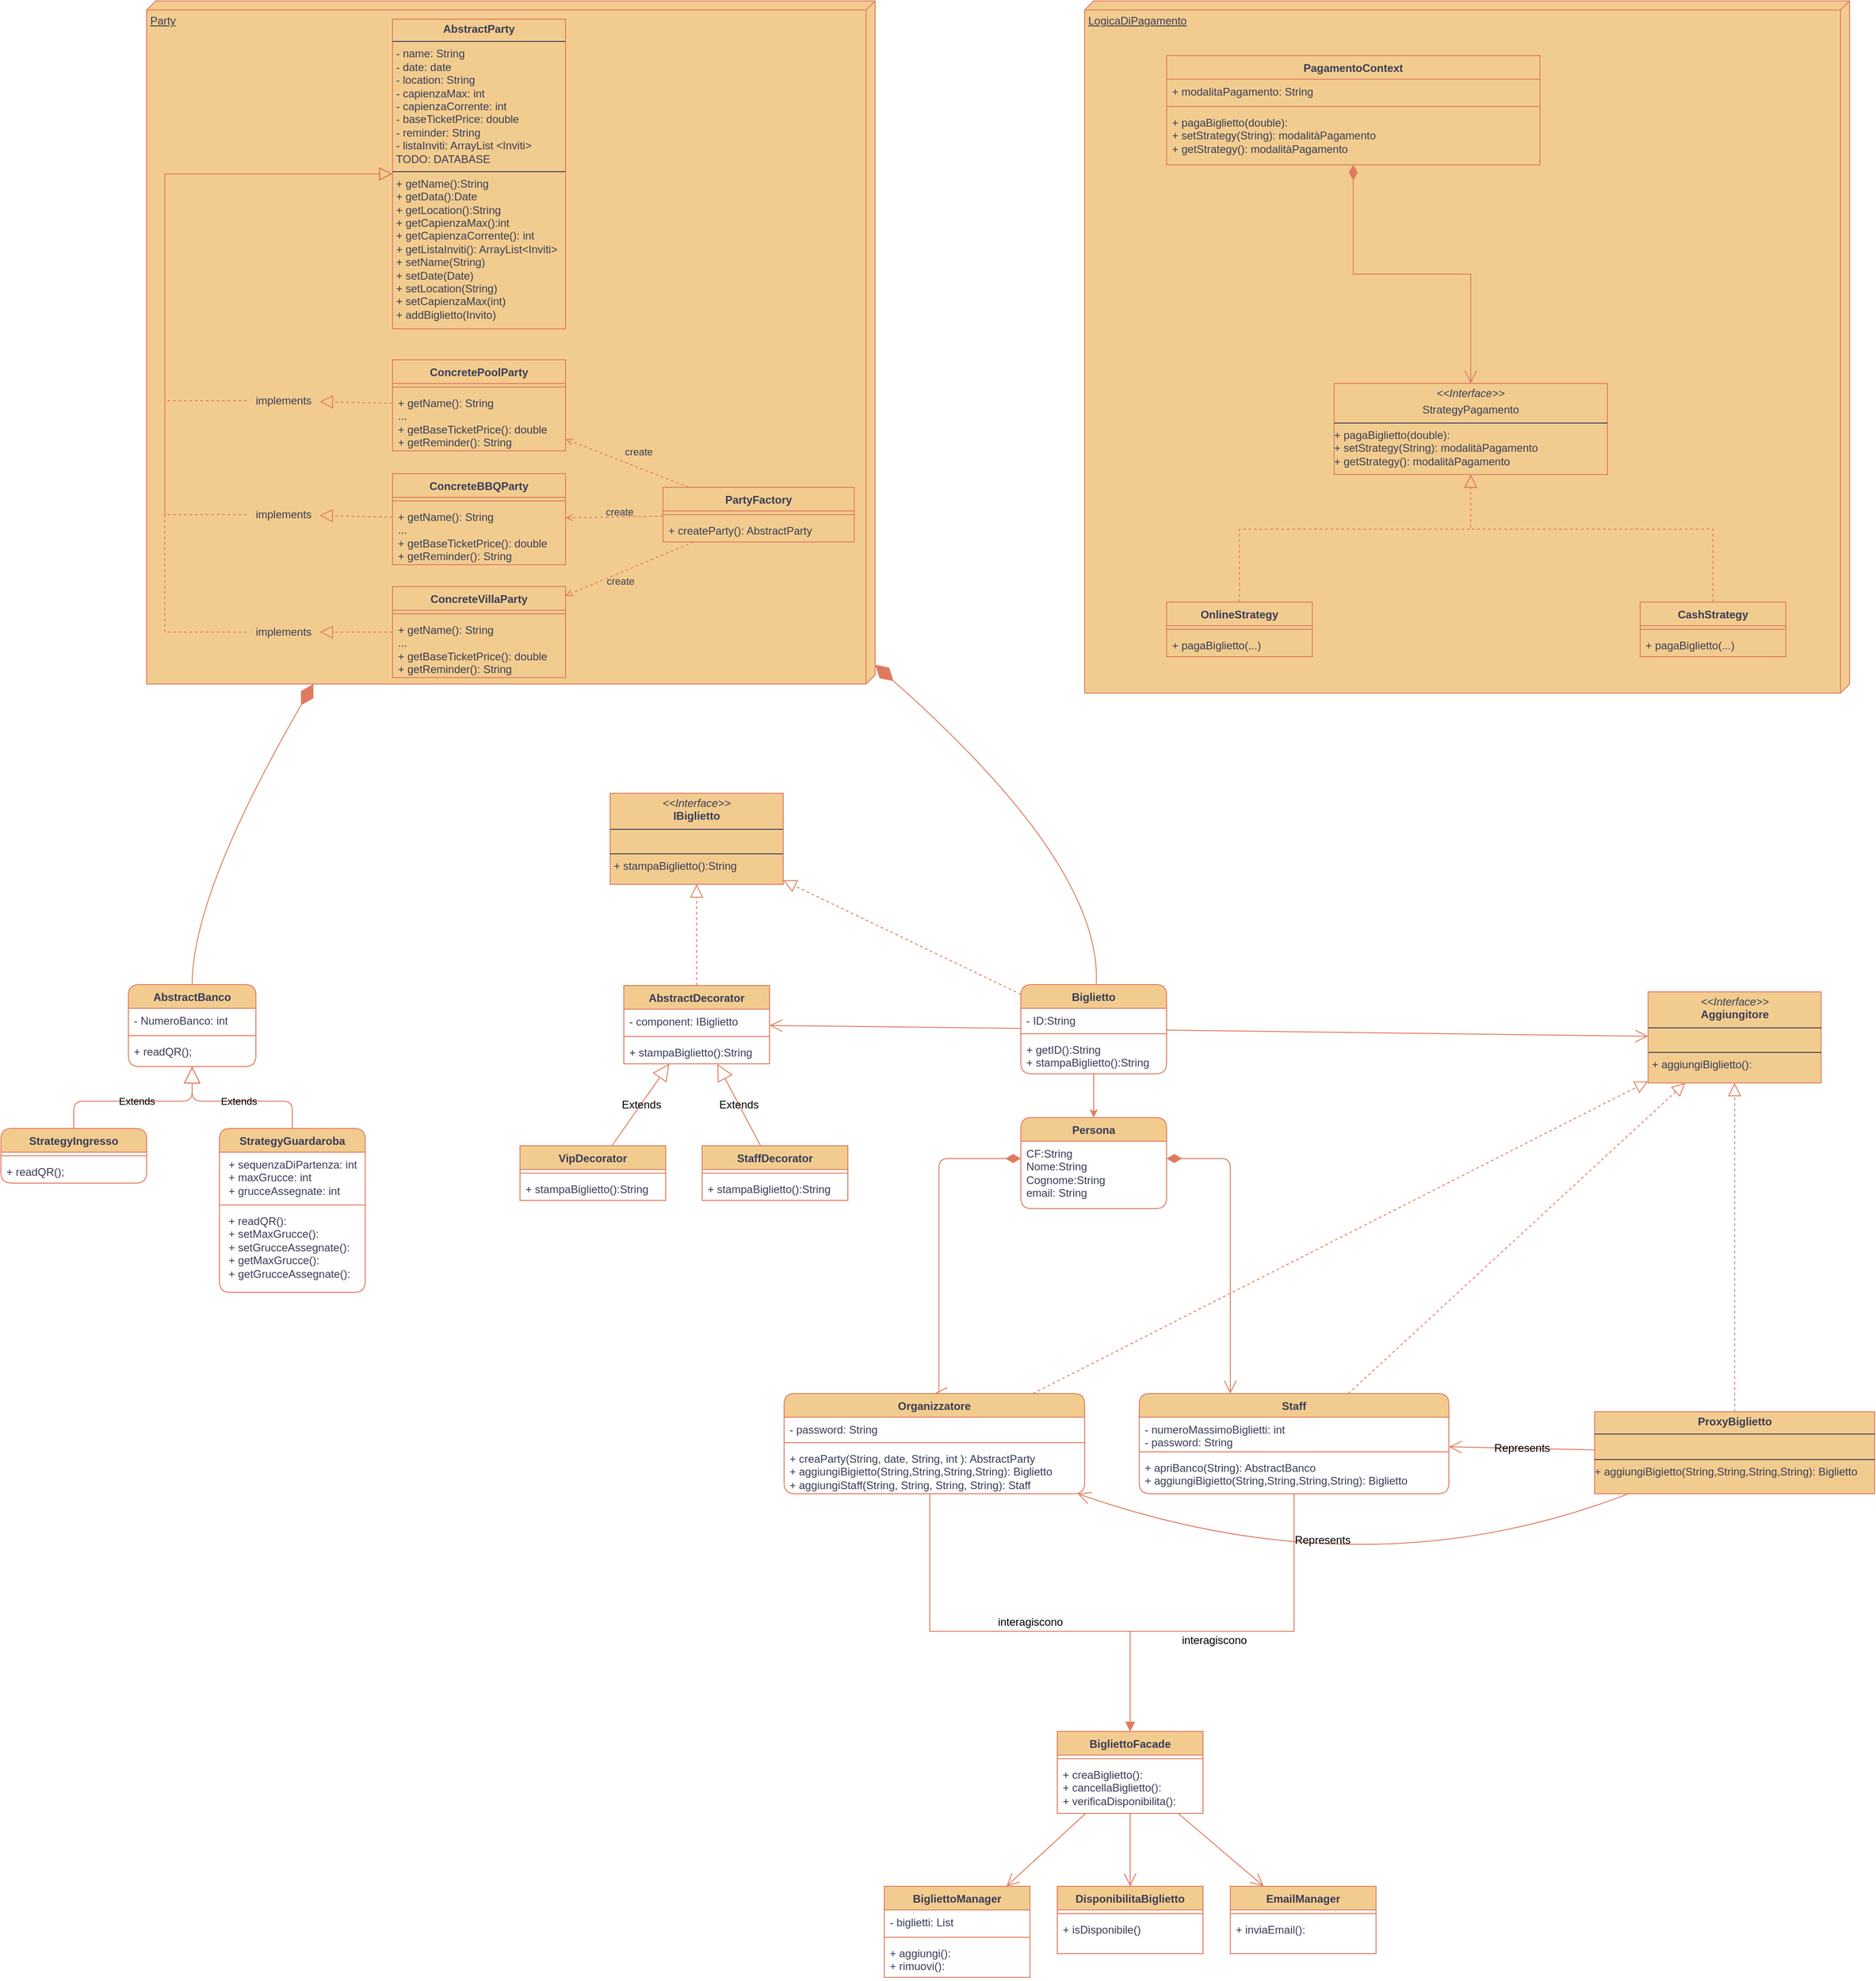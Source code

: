 <mxfile version="25.0.2">
  <diagram id="C5RBs43oDa-KdzZeNtuy" name="Page-1">
    <mxGraphModel dx="3187" dy="3969" grid="1" gridSize="10" guides="1" tooltips="1" connect="1" arrows="1" fold="1" page="0" pageScale="1" pageWidth="1169" pageHeight="827" math="0" shadow="0">
      <root>
        <mxCell id="WIyWlLk6GJQsqaUBKTNV-0" />
        <mxCell id="WIyWlLk6GJQsqaUBKTNV-1" parent="WIyWlLk6GJQsqaUBKTNV-0" />
        <mxCell id="w7lif_VjUlHDIanxDtZe-37" value="Represents" style="endArrow=open;endFill=1;endSize=12;html=1;rounded=0;fontSize=12;curved=1;labelBackgroundColor=none;strokeColor=#E07A5F;fontColor=default;" edge="1" parent="WIyWlLk6GJQsqaUBKTNV-1" source="w7lif_VjUlHDIanxDtZe-33" target="Rmf4fN7mxsdTf48tF9wf-11">
          <mxGeometry width="160" relative="1" as="geometry">
            <mxPoint x="2126" y="-499" as="sourcePoint" />
            <mxPoint x="2306" y="-416.5" as="targetPoint" />
          </mxGeometry>
        </mxCell>
        <mxCell id="w7lif_VjUlHDIanxDtZe-28" value="LogicaDiPagamento" style="verticalAlign=top;align=left;spacingTop=8;spacingLeft=2;spacingRight=12;shape=cube;size=10;direction=south;fontStyle=4;html=1;whiteSpace=wrap;labelBackgroundColor=none;fillColor=#F2CC8F;strokeColor=#E07A5F;fontColor=#393C56;" vertex="1" parent="WIyWlLk6GJQsqaUBKTNV-1">
          <mxGeometry x="1190" y="-1800" width="840" height="760" as="geometry" />
        </mxCell>
        <mxCell id="-VW0jz4r4zPUeP6H0wSs-28" value="Party" style="verticalAlign=top;align=left;spacingTop=8;spacingLeft=2;spacingRight=12;shape=cube;size=10;direction=south;fontStyle=4;html=1;whiteSpace=wrap;labelBackgroundColor=none;fillColor=#F2CC8F;strokeColor=#E07A5F;fontColor=#393C56;" parent="WIyWlLk6GJQsqaUBKTNV-1" vertex="1">
          <mxGeometry x="160" y="-1800" width="800" height="750" as="geometry" />
        </mxCell>
        <mxCell id="r1slfkMwYTtcWdOaAPJ--2" value="Persona" style="swimlane;fontStyle=1;align=center;verticalAlign=top;childLayout=stackLayout;horizontal=1;startSize=26;horizontalStack=0;resizeParent=1;resizeParentMax=0;resizeLast=0;collapsible=1;marginBottom=0;whiteSpace=wrap;html=1;rounded=1;labelBackgroundColor=none;fillColor=#F2CC8F;strokeColor=#E07A5F;fontColor=#393C56;" parent="WIyWlLk6GJQsqaUBKTNV-1" vertex="1">
          <mxGeometry x="1120" y="-574" width="160" height="100" as="geometry" />
        </mxCell>
        <mxCell id="r1slfkMwYTtcWdOaAPJ--3" value="&lt;div&gt;CF:String&lt;/div&gt;&lt;div&gt;Nome:String&lt;/div&gt;&lt;div&gt;Cognome:String&lt;br&gt;&lt;/div&gt;&lt;div&gt;email: String&lt;/div&gt;" style="text;strokeColor=none;fillColor=none;align=left;verticalAlign=top;spacingLeft=4;spacingRight=4;overflow=hidden;rotatable=0;points=[[0,0.5],[1,0.5]];portConstraint=eastwest;whiteSpace=wrap;html=1;labelBackgroundColor=none;fontColor=#393C56;" parent="r1slfkMwYTtcWdOaAPJ--2" vertex="1">
          <mxGeometry y="26" width="160" height="74" as="geometry" />
        </mxCell>
        <mxCell id="r1slfkMwYTtcWdOaAPJ--26" value="Biglietto" style="swimlane;fontStyle=1;align=center;verticalAlign=top;childLayout=stackLayout;horizontal=1;startSize=26;horizontalStack=0;resizeParent=1;resizeParentMax=0;resizeLast=0;collapsible=1;marginBottom=0;whiteSpace=wrap;html=1;rounded=1;labelBackgroundColor=none;fillColor=#F2CC8F;strokeColor=#E07A5F;fontColor=#393C56;" parent="WIyWlLk6GJQsqaUBKTNV-1" vertex="1">
          <mxGeometry x="1120" y="-720" width="160" height="98" as="geometry" />
        </mxCell>
        <mxCell id="r1slfkMwYTtcWdOaAPJ--27" value="&lt;div&gt;- ID:String&lt;/div&gt;&lt;div&gt;&lt;br&gt;&lt;/div&gt;" style="text;strokeColor=none;fillColor=none;align=left;verticalAlign=top;spacingLeft=4;spacingRight=4;overflow=hidden;rotatable=0;points=[[0,0.5],[1,0.5]];portConstraint=eastwest;whiteSpace=wrap;html=1;labelBackgroundColor=none;fontColor=#393C56;" parent="r1slfkMwYTtcWdOaAPJ--26" vertex="1">
          <mxGeometry y="26" width="160" height="24" as="geometry" />
        </mxCell>
        <mxCell id="r1slfkMwYTtcWdOaAPJ--28" value="" style="line;strokeWidth=1;fillColor=none;align=left;verticalAlign=middle;spacingTop=-1;spacingLeft=3;spacingRight=3;rotatable=0;labelPosition=right;points=[];portConstraint=eastwest;strokeColor=#E07A5F;rounded=1;labelBackgroundColor=none;fontColor=#393C56;" parent="r1slfkMwYTtcWdOaAPJ--26" vertex="1">
          <mxGeometry y="50" width="160" height="8" as="geometry" />
        </mxCell>
        <mxCell id="r1slfkMwYTtcWdOaAPJ--29" value="&lt;div&gt;+ getID():String&lt;/div&gt;&lt;div&gt;+ stampaBiglietto():String&lt;br&gt;&lt;/div&gt;" style="text;strokeColor=none;fillColor=none;align=left;verticalAlign=top;spacingLeft=4;spacingRight=4;overflow=hidden;rotatable=0;points=[[0,0.5],[1,0.5]];portConstraint=eastwest;whiteSpace=wrap;html=1;labelBackgroundColor=none;fontColor=#393C56;" parent="r1slfkMwYTtcWdOaAPJ--26" vertex="1">
          <mxGeometry y="58" width="160" height="40" as="geometry" />
        </mxCell>
        <mxCell id="r1slfkMwYTtcWdOaAPJ--52" style="edgeStyle=orthogonalEdgeStyle;rounded=1;orthogonalLoop=1;jettySize=auto;html=1;labelBackgroundColor=none;strokeColor=#E07A5F;fontColor=default;" parent="WIyWlLk6GJQsqaUBKTNV-1" source="r1slfkMwYTtcWdOaAPJ--26" target="r1slfkMwYTtcWdOaAPJ--2" edge="1">
          <mxGeometry relative="1" as="geometry" />
        </mxCell>
        <mxCell id="r1slfkMwYTtcWdOaAPJ--53" value="" style="endArrow=open;html=1;endSize=12;startArrow=diamondThin;startSize=14;startFill=1;edgeStyle=orthogonalEdgeStyle;align=left;verticalAlign=bottom;rounded=1;labelBackgroundColor=none;strokeColor=#E07A5F;fontColor=default;" parent="WIyWlLk6GJQsqaUBKTNV-1" source="r1slfkMwYTtcWdOaAPJ--2" target="Rmf4fN7mxsdTf48tF9wf-11" edge="1">
          <mxGeometry x="-1" y="3" relative="1" as="geometry">
            <mxPoint x="1059.83" y="-882.784" as="sourcePoint" />
            <mxPoint x="1180" y="-591" as="targetPoint" />
            <Array as="points">
              <mxPoint x="1350" y="-529" />
            </Array>
            <mxPoint as="offset" />
          </mxGeometry>
        </mxCell>
        <mxCell id="r1slfkMwYTtcWdOaAPJ--81" value="" style="endArrow=open;html=1;endSize=12;startArrow=diamondThin;startSize=14;startFill=1;edgeStyle=orthogonalEdgeStyle;align=left;verticalAlign=bottom;rounded=1;entryX=0.5;entryY=0;entryDx=0;entryDy=0;labelBackgroundColor=none;strokeColor=#E07A5F;fontColor=default;" parent="WIyWlLk6GJQsqaUBKTNV-1" source="r1slfkMwYTtcWdOaAPJ--2" target="Rmf4fN7mxsdTf48tF9wf-15" edge="1">
          <mxGeometry x="-1" y="3" relative="1" as="geometry">
            <mxPoint x="1480" y="-754" as="sourcePoint" />
            <mxPoint x="940" y="-591" as="targetPoint" />
            <Array as="points">
              <mxPoint x="1030" y="-529" />
            </Array>
          </mxGeometry>
        </mxCell>
        <mxCell id="Rmf4fN7mxsdTf48tF9wf-11" value="Staff" style="swimlane;fontStyle=1;align=center;verticalAlign=top;childLayout=stackLayout;horizontal=1;startSize=26;horizontalStack=0;resizeParent=1;resizeParentMax=0;resizeLast=0;collapsible=1;marginBottom=0;whiteSpace=wrap;html=1;rounded=1;labelBackgroundColor=none;fillColor=#F2CC8F;strokeColor=#E07A5F;fontColor=#393C56;" parent="WIyWlLk6GJQsqaUBKTNV-1" vertex="1">
          <mxGeometry x="1250" y="-271" width="340" height="110" as="geometry" />
        </mxCell>
        <mxCell id="Rmf4fN7mxsdTf48tF9wf-12" value="&lt;div&gt;- numeroMassimoBiglietti: int&lt;/div&gt;&lt;div&gt;- password: String&lt;/div&gt;" style="text;strokeColor=none;fillColor=none;align=left;verticalAlign=top;spacingLeft=4;spacingRight=4;overflow=hidden;rotatable=0;points=[[0,0.5],[1,0.5]];portConstraint=eastwest;whiteSpace=wrap;html=1;labelBackgroundColor=none;fontColor=#393C56;" parent="Rmf4fN7mxsdTf48tF9wf-11" vertex="1">
          <mxGeometry y="26" width="340" height="34" as="geometry" />
        </mxCell>
        <mxCell id="Rmf4fN7mxsdTf48tF9wf-13" value="" style="line;strokeWidth=1;fillColor=none;align=left;verticalAlign=middle;spacingTop=-1;spacingLeft=3;spacingRight=3;rotatable=0;labelPosition=right;points=[];portConstraint=eastwest;strokeColor=#E07A5F;rounded=1;labelBackgroundColor=none;fontColor=#393C56;" parent="Rmf4fN7mxsdTf48tF9wf-11" vertex="1">
          <mxGeometry y="60" width="340" height="8" as="geometry" />
        </mxCell>
        <mxCell id="Rmf4fN7mxsdTf48tF9wf-14" value="+ apriBanco(String): AbstractBanco&lt;div&gt;&lt;div&gt;+ aggiungiBigietto(String,String,String,String): Biglietto&lt;/div&gt;&lt;/div&gt;&lt;div&gt;&lt;br&gt;&lt;/div&gt;" style="text;strokeColor=none;fillColor=none;align=left;verticalAlign=top;spacingLeft=4;spacingRight=4;overflow=hidden;rotatable=0;points=[[0,0.5],[1,0.5]];portConstraint=eastwest;whiteSpace=wrap;html=1;labelBackgroundColor=none;fontColor=#393C56;" parent="Rmf4fN7mxsdTf48tF9wf-11" vertex="1">
          <mxGeometry y="68" width="340" height="42" as="geometry" />
        </mxCell>
        <mxCell id="Rmf4fN7mxsdTf48tF9wf-15" value="Organizzatore" style="swimlane;fontStyle=1;align=center;verticalAlign=top;childLayout=stackLayout;horizontal=1;startSize=26;horizontalStack=0;resizeParent=1;resizeParentMax=0;resizeLast=0;collapsible=1;marginBottom=0;whiteSpace=wrap;html=1;rounded=1;labelBackgroundColor=none;fillColor=#F2CC8F;strokeColor=#E07A5F;fontColor=#393C56;" parent="WIyWlLk6GJQsqaUBKTNV-1" vertex="1">
          <mxGeometry x="860" y="-271" width="330" height="110" as="geometry" />
        </mxCell>
        <mxCell id="Rmf4fN7mxsdTf48tF9wf-16" value="&lt;div&gt;&lt;span style=&quot;background-color: initial;&quot;&gt;- password: String&lt;/span&gt;&lt;/div&gt;&lt;div&gt;&lt;span style=&quot;background-color: initial;&quot;&gt;&lt;br&gt;&lt;/span&gt;&lt;/div&gt;" style="text;strokeColor=none;fillColor=none;align=left;verticalAlign=top;spacingLeft=4;spacingRight=4;overflow=hidden;rotatable=0;points=[[0,0.5],[1,0.5]];portConstraint=eastwest;whiteSpace=wrap;html=1;labelBackgroundColor=none;fontColor=#393C56;" parent="Rmf4fN7mxsdTf48tF9wf-15" vertex="1">
          <mxGeometry y="26" width="330" height="24" as="geometry" />
        </mxCell>
        <mxCell id="Rmf4fN7mxsdTf48tF9wf-17" value="" style="line;strokeWidth=1;fillColor=none;align=left;verticalAlign=middle;spacingTop=-1;spacingLeft=3;spacingRight=3;rotatable=0;labelPosition=right;points=[];portConstraint=eastwest;strokeColor=#E07A5F;rounded=1;labelBackgroundColor=none;fontColor=#393C56;" parent="Rmf4fN7mxsdTf48tF9wf-15" vertex="1">
          <mxGeometry y="50" width="330" height="8" as="geometry" />
        </mxCell>
        <mxCell id="Rmf4fN7mxsdTf48tF9wf-18" value="+ creaParty(String, date, String, int ): AbstractParty&lt;div&gt;+ aggiungiBigietto(String,String,String,String): Biglietto&lt;/div&gt;&lt;div&gt;+ aggiungiStaff(String, String, String, String): Staff&lt;/div&gt;&lt;div&gt;&lt;br&gt;&lt;/div&gt;" style="text;strokeColor=none;fillColor=none;align=left;verticalAlign=top;spacingLeft=4;spacingRight=4;overflow=hidden;rotatable=0;points=[[0,0.5],[1,0.5]];portConstraint=eastwest;whiteSpace=wrap;html=1;labelBackgroundColor=none;fontColor=#393C56;" parent="Rmf4fN7mxsdTf48tF9wf-15" vertex="1">
          <mxGeometry y="58" width="330" height="52" as="geometry" />
        </mxCell>
        <mxCell id="Rmf4fN7mxsdTf48tF9wf-19" value="" style="endArrow=diamondThin;endFill=1;endSize=24;html=1;rounded=0;curved=1;labelBackgroundColor=none;strokeColor=#E07A5F;fontColor=default;" parent="WIyWlLk6GJQsqaUBKTNV-1" source="w7lif_VjUlHDIanxDtZe-9" target="-VW0jz4r4zPUeP6H0wSs-28" edge="1">
          <mxGeometry width="160" relative="1" as="geometry">
            <mxPoint x="250" y="-413" as="sourcePoint" />
            <mxPoint x="483.962" y="-1050" as="targetPoint" />
            <Array as="points">
              <mxPoint x="210" y="-820" />
            </Array>
          </mxGeometry>
        </mxCell>
        <mxCell id="Rmf4fN7mxsdTf48tF9wf-20" value="" style="endArrow=diamondThin;endFill=1;endSize=24;html=1;rounded=0;curved=1;labelBackgroundColor=none;strokeColor=#E07A5F;fontColor=default;" parent="WIyWlLk6GJQsqaUBKTNV-1" source="r1slfkMwYTtcWdOaAPJ--26" target="-VW0jz4r4zPUeP6H0wSs-28" edge="1">
          <mxGeometry width="160" relative="1" as="geometry">
            <mxPoint x="225" y="-370" as="sourcePoint" />
            <mxPoint x="636.038" y="-1050" as="targetPoint" />
            <Array as="points">
              <mxPoint x="1210" y="-850" />
            </Array>
          </mxGeometry>
        </mxCell>
        <mxCell id="-VW0jz4r4zPUeP6H0wSs-0" value="ConcretePoolParty" style="swimlane;fontStyle=1;align=center;verticalAlign=top;childLayout=stackLayout;horizontal=1;startSize=26;horizontalStack=0;resizeParent=1;resizeParentMax=0;resizeLast=0;collapsible=1;marginBottom=0;whiteSpace=wrap;html=1;labelBackgroundColor=none;fillColor=#F2CC8F;strokeColor=#E07A5F;fontColor=#393C56;" parent="WIyWlLk6GJQsqaUBKTNV-1" vertex="1">
          <mxGeometry x="430" y="-1406" width="190" height="100" as="geometry" />
        </mxCell>
        <mxCell id="-VW0jz4r4zPUeP6H0wSs-1" value="" style="line;strokeWidth=1;fillColor=none;align=left;verticalAlign=middle;spacingTop=-1;spacingLeft=3;spacingRight=3;rotatable=0;labelPosition=right;points=[];portConstraint=eastwest;strokeColor=#E07A5F;labelBackgroundColor=none;fontColor=#393C56;" parent="-VW0jz4r4zPUeP6H0wSs-0" vertex="1">
          <mxGeometry y="26" width="190" height="8" as="geometry" />
        </mxCell>
        <mxCell id="-VW0jz4r4zPUeP6H0wSs-2" value="+ getName(): String&lt;div&gt;...&lt;br&gt;&lt;div&gt;+ getBaseTicketPrice(): double&lt;/div&gt;&lt;div&gt;+ getReminder(): String&lt;/div&gt;&lt;/div&gt;" style="text;strokeColor=none;fillColor=none;align=left;verticalAlign=top;spacingLeft=4;spacingRight=4;overflow=hidden;rotatable=0;points=[[0,0.5],[1,0.5]];portConstraint=eastwest;whiteSpace=wrap;html=1;labelBackgroundColor=none;fontColor=#393C56;" parent="-VW0jz4r4zPUeP6H0wSs-0" vertex="1">
          <mxGeometry y="34" width="190" height="66" as="geometry" />
        </mxCell>
        <mxCell id="-VW0jz4r4zPUeP6H0wSs-3" value="ConcreteVillaParty" style="swimlane;fontStyle=1;align=center;verticalAlign=top;childLayout=stackLayout;horizontal=1;startSize=26;horizontalStack=0;resizeParent=1;resizeParentMax=0;resizeLast=0;collapsible=1;marginBottom=0;whiteSpace=wrap;html=1;labelBackgroundColor=none;fillColor=#F2CC8F;strokeColor=#E07A5F;fontColor=#393C56;" parent="WIyWlLk6GJQsqaUBKTNV-1" vertex="1">
          <mxGeometry x="430" y="-1157" width="190" height="100" as="geometry" />
        </mxCell>
        <mxCell id="-VW0jz4r4zPUeP6H0wSs-4" value="" style="line;strokeWidth=1;fillColor=none;align=left;verticalAlign=middle;spacingTop=-1;spacingLeft=3;spacingRight=3;rotatable=0;labelPosition=right;points=[];portConstraint=eastwest;strokeColor=#E07A5F;labelBackgroundColor=none;fontColor=#393C56;" parent="-VW0jz4r4zPUeP6H0wSs-3" vertex="1">
          <mxGeometry y="26" width="190" height="8" as="geometry" />
        </mxCell>
        <mxCell id="-VW0jz4r4zPUeP6H0wSs-5" value="+ getName(): String&lt;div&gt;...&lt;br&gt;&lt;div&gt;+ getBaseTicketPrice(): double&lt;/div&gt;&lt;div&gt;+ getReminder(): String&lt;/div&gt;&lt;/div&gt;" style="text;strokeColor=none;fillColor=none;align=left;verticalAlign=top;spacingLeft=4;spacingRight=4;overflow=hidden;rotatable=0;points=[[0,0.5],[1,0.5]];portConstraint=eastwest;whiteSpace=wrap;html=1;labelBackgroundColor=none;fontColor=#393C56;" parent="-VW0jz4r4zPUeP6H0wSs-3" vertex="1">
          <mxGeometry y="34" width="190" height="66" as="geometry" />
        </mxCell>
        <mxCell id="-VW0jz4r4zPUeP6H0wSs-6" value="ConcreteBBQParty" style="swimlane;fontStyle=1;align=center;verticalAlign=top;childLayout=stackLayout;horizontal=1;startSize=26;horizontalStack=0;resizeParent=1;resizeParentMax=0;resizeLast=0;collapsible=1;marginBottom=0;whiteSpace=wrap;html=1;labelBackgroundColor=none;fillColor=#F2CC8F;strokeColor=#E07A5F;fontColor=#393C56;" parent="WIyWlLk6GJQsqaUBKTNV-1" vertex="1">
          <mxGeometry x="430" y="-1281" width="190" height="100" as="geometry" />
        </mxCell>
        <mxCell id="-VW0jz4r4zPUeP6H0wSs-7" value="" style="line;strokeWidth=1;fillColor=none;align=left;verticalAlign=middle;spacingTop=-1;spacingLeft=3;spacingRight=3;rotatable=0;labelPosition=right;points=[];portConstraint=eastwest;strokeColor=#E07A5F;labelBackgroundColor=none;fontColor=#393C56;" parent="-VW0jz4r4zPUeP6H0wSs-6" vertex="1">
          <mxGeometry y="26" width="190" height="8" as="geometry" />
        </mxCell>
        <mxCell id="-VW0jz4r4zPUeP6H0wSs-8" value="+ getName(): String&lt;div&gt;...&lt;br&gt;&lt;div&gt;+ getBaseTicketPrice(): double&lt;/div&gt;&lt;div&gt;+ getReminder(): String&lt;/div&gt;&lt;/div&gt;" style="text;strokeColor=none;fillColor=none;align=left;verticalAlign=top;spacingLeft=4;spacingRight=4;overflow=hidden;rotatable=0;points=[[0,0.5],[1,0.5]];portConstraint=eastwest;whiteSpace=wrap;html=1;labelBackgroundColor=none;fontColor=#393C56;" parent="-VW0jz4r4zPUeP6H0wSs-6" vertex="1">
          <mxGeometry y="34" width="190" height="66" as="geometry" />
        </mxCell>
        <mxCell id="-VW0jz4r4zPUeP6H0wSs-9" value="&lt;p style=&quot;margin:0px;margin-top:4px;text-align:center;&quot;&gt;&lt;b&gt;AbstractParty&lt;/b&gt;&lt;/p&gt;&lt;hr size=&quot;1&quot; style=&quot;border-style:solid;&quot;&gt;&lt;p style=&quot;margin:0px;margin-left:4px;&quot;&gt;- name: String&lt;/p&gt;&lt;p style=&quot;margin:0px;margin-left:4px;&quot;&gt;- date: date&lt;br&gt;- location: String&lt;/p&gt;&lt;p style=&quot;margin:0px;margin-left:4px;&quot;&gt;- capienzaMax: int&lt;/p&gt;&lt;p style=&quot;margin:0px;margin-left:4px;&quot;&gt;- capienzaCorrente: int&lt;/p&gt;&lt;p style=&quot;margin:0px;margin-left:4px;&quot;&gt;- baseTicketPrice: double&lt;/p&gt;&lt;p style=&quot;margin:0px;margin-left:4px;&quot;&gt;- reminder: String&lt;/p&gt;&lt;p style=&quot;margin:0px;margin-left:4px;&quot;&gt;- listaInviti: ArrayList &amp;lt;Inviti&amp;gt;&lt;/p&gt;&lt;p style=&quot;margin:0px;margin-left:4px;&quot;&gt;TODO: DATABASE&lt;/p&gt;&lt;hr size=&quot;1&quot; style=&quot;border-style:solid;&quot;&gt;&lt;p style=&quot;margin:0px;margin-left:4px;&quot;&gt;+ getName():String&lt;br style=&quot;padding: 0px; margin: 0px;&quot;&gt;+ getData():Date&lt;br style=&quot;padding: 0px; margin: 0px;&quot;&gt;+ getLocation():String&lt;br style=&quot;padding: 0px; margin: 0px;&quot;&gt;+ getCapienzaMax():int&lt;/p&gt;&lt;p style=&quot;margin:0px;margin-left:4px;&quot;&gt;+ getCapienzaCorrente(): int&lt;/p&gt;&lt;p style=&quot;margin:0px;margin-left:4px;&quot;&gt;+ getListaInviti(): ArrayList&amp;lt;Inviti&amp;gt;&lt;br style=&quot;padding: 0px; margin: 0px;&quot;&gt;+ setName(String)&lt;br style=&quot;padding: 0px; margin: 0px;&quot;&gt;+ setDate(Date)&lt;br style=&quot;padding: 0px; margin: 0px;&quot;&gt;+ setLocation(String)&lt;br style=&quot;padding: 0px; margin: 0px;&quot;&gt;+ setCapienzaMax(int)&lt;/p&gt;&lt;p style=&quot;margin:0px;margin-left:4px;&quot;&gt;+ addBiglietto(Invito)&lt;/p&gt;&lt;div style=&quot;padding: 0px; margin: 0px;&quot;&gt;&lt;br style=&quot;padding: 0px; margin: 0px;&quot;&gt;&lt;/div&gt;&lt;div style=&quot;padding: 0px; margin: 0px;&quot;&gt;&lt;br style=&quot;padding: 0px; margin: 0px; text-wrap-mode: nowrap;&quot;&gt;&lt;/div&gt;&lt;div style=&quot;padding: 0px; margin: 0px;&quot;&gt;&lt;br&gt;&lt;/div&gt;" style="verticalAlign=top;align=left;overflow=fill;html=1;whiteSpace=wrap;labelBackgroundColor=none;fillColor=#F2CC8F;strokeColor=#E07A5F;fontColor=#393C56;" parent="WIyWlLk6GJQsqaUBKTNV-1" vertex="1">
          <mxGeometry x="430" y="-1780" width="190" height="340" as="geometry" />
        </mxCell>
        <mxCell id="-VW0jz4r4zPUeP6H0wSs-10" value="" style="endArrow=block;dashed=1;endFill=0;endSize=12;html=1;rounded=0;labelBackgroundColor=none;strokeColor=#E07A5F;fontColor=default;" parent="WIyWlLk6GJQsqaUBKTNV-1" source="-VW0jz4r4zPUeP6H0wSs-23" target="-VW0jz4r4zPUeP6H0wSs-9" edge="1">
          <mxGeometry width="160" relative="1" as="geometry">
            <mxPoint x="330" y="-1736" as="sourcePoint" />
            <mxPoint x="490" y="-1736" as="targetPoint" />
            <Array as="points">
              <mxPoint x="180" y="-1361" />
              <mxPoint x="180" y="-1610" />
            </Array>
          </mxGeometry>
        </mxCell>
        <mxCell id="-VW0jz4r4zPUeP6H0wSs-11" value="" style="endArrow=block;dashed=1;endFill=0;endSize=12;html=1;rounded=0;labelBackgroundColor=none;strokeColor=#E07A5F;fontColor=default;" parent="WIyWlLk6GJQsqaUBKTNV-1" source="-VW0jz4r4zPUeP6H0wSs-25" target="-VW0jz4r4zPUeP6H0wSs-9" edge="1">
          <mxGeometry width="160" relative="1" as="geometry">
            <mxPoint x="284" y="-1890" as="sourcePoint" />
            <mxPoint x="480" y="-2116" as="targetPoint" />
            <Array as="points">
              <mxPoint x="180" y="-1236" />
              <mxPoint x="180" y="-1610" />
            </Array>
          </mxGeometry>
        </mxCell>
        <mxCell id="-VW0jz4r4zPUeP6H0wSs-12" value="" style="endArrow=block;dashed=1;endFill=0;endSize=12;html=1;rounded=0;labelBackgroundColor=none;strokeColor=#E07A5F;fontColor=default;" parent="WIyWlLk6GJQsqaUBKTNV-1" source="-VW0jz4r4zPUeP6H0wSs-27" target="-VW0jz4r4zPUeP6H0wSs-9" edge="1">
          <mxGeometry width="160" relative="1" as="geometry">
            <mxPoint x="294" y="-1880" as="sourcePoint" />
            <mxPoint x="490" y="-2106" as="targetPoint" />
            <Array as="points">
              <mxPoint x="180" y="-1107" />
              <mxPoint x="180" y="-1610" />
            </Array>
          </mxGeometry>
        </mxCell>
        <mxCell id="-VW0jz4r4zPUeP6H0wSs-13" value="" style="html=1;verticalAlign=bottom;labelBackgroundColor=none;endArrow=open;endFill=0;dashed=1;rounded=0;strokeColor=#E07A5F;fontColor=default;" parent="WIyWlLk6GJQsqaUBKTNV-1" source="-VW0jz4r4zPUeP6H0wSs-14" target="-VW0jz4r4zPUeP6H0wSs-0" edge="1">
          <mxGeometry width="160" relative="1" as="geometry">
            <mxPoint x="297" y="-1477" as="sourcePoint" />
            <mxPoint x="457" y="-1477" as="targetPoint" />
          </mxGeometry>
        </mxCell>
        <mxCell id="-VW0jz4r4zPUeP6H0wSs-14" value="PartyFactory" style="swimlane;fontStyle=1;align=center;verticalAlign=top;childLayout=stackLayout;horizontal=1;startSize=26;horizontalStack=0;resizeParent=1;resizeParentMax=0;resizeLast=0;collapsible=1;marginBottom=0;whiteSpace=wrap;html=1;labelBackgroundColor=none;fillColor=#F2CC8F;strokeColor=#E07A5F;fontColor=#393C56;" parent="WIyWlLk6GJQsqaUBKTNV-1" vertex="1">
          <mxGeometry x="727" y="-1266" width="210" height="60" as="geometry" />
        </mxCell>
        <mxCell id="-VW0jz4r4zPUeP6H0wSs-15" value="" style="line;strokeWidth=1;fillColor=none;align=left;verticalAlign=middle;spacingTop=-1;spacingLeft=3;spacingRight=3;rotatable=0;labelPosition=right;points=[];portConstraint=eastwest;strokeColor=#E07A5F;labelBackgroundColor=none;fontColor=#393C56;" parent="-VW0jz4r4zPUeP6H0wSs-14" vertex="1">
          <mxGeometry y="26" width="210" height="8" as="geometry" />
        </mxCell>
        <mxCell id="-VW0jz4r4zPUeP6H0wSs-16" value="+ createParty(): AbstractParty" style="text;strokeColor=none;fillColor=none;align=left;verticalAlign=top;spacingLeft=4;spacingRight=4;overflow=hidden;rotatable=0;points=[[0,0.5],[1,0.5]];portConstraint=eastwest;whiteSpace=wrap;html=1;labelBackgroundColor=none;fontColor=#393C56;" parent="-VW0jz4r4zPUeP6H0wSs-14" vertex="1">
          <mxGeometry y="34" width="210" height="26" as="geometry" />
        </mxCell>
        <mxCell id="-VW0jz4r4zPUeP6H0wSs-17" value="" style="html=1;verticalAlign=bottom;labelBackgroundColor=none;endArrow=open;endFill=0;dashed=1;rounded=0;strokeColor=#E07A5F;fontColor=default;" parent="WIyWlLk6GJQsqaUBKTNV-1" source="-VW0jz4r4zPUeP6H0wSs-14" target="-VW0jz4r4zPUeP6H0wSs-6" edge="1">
          <mxGeometry width="160" relative="1" as="geometry">
            <mxPoint x="317" y="-1306" as="sourcePoint" />
            <mxPoint x="467" y="-1258" as="targetPoint" />
          </mxGeometry>
        </mxCell>
        <mxCell id="-VW0jz4r4zPUeP6H0wSs-18" value="" style="html=1;verticalAlign=bottom;labelBackgroundColor=none;endArrow=open;endFill=0;dashed=1;rounded=0;strokeColor=#E07A5F;fontColor=default;" parent="WIyWlLk6GJQsqaUBKTNV-1" source="-VW0jz4r4zPUeP6H0wSs-14" target="-VW0jz4r4zPUeP6H0wSs-3" edge="1">
          <mxGeometry width="160" relative="1" as="geometry">
            <mxPoint x="327" y="-1296" as="sourcePoint" />
            <mxPoint x="477" y="-1248" as="targetPoint" />
          </mxGeometry>
        </mxCell>
        <mxCell id="-VW0jz4r4zPUeP6H0wSs-19" value="create" style="edgeLabel;html=1;align=center;verticalAlign=middle;resizable=0;points=[];labelBackgroundColor=none;fontColor=#393C56;" parent="-VW0jz4r4zPUeP6H0wSs-18" vertex="1" connectable="0">
          <mxGeometry x="-0.157" y="1" relative="1" as="geometry">
            <mxPoint x="-2" y="-125" as="offset" />
          </mxGeometry>
        </mxCell>
        <mxCell id="-VW0jz4r4zPUeP6H0wSs-20" value="create" style="edgeLabel;html=1;align=center;verticalAlign=middle;resizable=0;points=[];labelBackgroundColor=none;fontColor=#393C56;" parent="WIyWlLk6GJQsqaUBKTNV-1" vertex="1" connectable="0">
          <mxGeometry x="619.996" y="-1176.005" as="geometry">
            <mxPoint x="60" y="13" as="offset" />
          </mxGeometry>
        </mxCell>
        <mxCell id="-VW0jz4r4zPUeP6H0wSs-21" value="create" style="edgeLabel;html=1;align=center;verticalAlign=middle;resizable=0;points=[];labelBackgroundColor=none;fontColor=#393C56;" parent="WIyWlLk6GJQsqaUBKTNV-1" vertex="1" connectable="0">
          <mxGeometry x="679.996" y="-1236.005" as="geometry">
            <mxPoint x="-1" y="-3" as="offset" />
          </mxGeometry>
        </mxCell>
        <mxCell id="-VW0jz4r4zPUeP6H0wSs-22" value="" style="endArrow=block;dashed=1;endFill=0;endSize=12;html=1;rounded=0;labelBackgroundColor=none;strokeColor=#E07A5F;fontColor=default;" parent="WIyWlLk6GJQsqaUBKTNV-1" source="-VW0jz4r4zPUeP6H0wSs-0" target="-VW0jz4r4zPUeP6H0wSs-23" edge="1">
          <mxGeometry width="160" relative="1" as="geometry">
            <mxPoint x="430" y="-1361" as="sourcePoint" />
            <mxPoint x="430" y="-1826" as="targetPoint" />
            <Array as="points" />
          </mxGeometry>
        </mxCell>
        <mxCell id="-VW0jz4r4zPUeP6H0wSs-23" value="implements" style="text;html=1;align=center;verticalAlign=middle;resizable=0;points=[];autosize=1;strokeColor=none;fillColor=none;labelBackgroundColor=none;fontColor=#393C56;" parent="WIyWlLk6GJQsqaUBKTNV-1" vertex="1">
          <mxGeometry x="270" y="-1376" width="80" height="30" as="geometry" />
        </mxCell>
        <mxCell id="-VW0jz4r4zPUeP6H0wSs-24" value="" style="endArrow=block;dashed=1;endFill=0;endSize=12;html=1;rounded=0;labelBackgroundColor=none;strokeColor=#E07A5F;fontColor=default;" parent="WIyWlLk6GJQsqaUBKTNV-1" source="-VW0jz4r4zPUeP6H0wSs-6" target="-VW0jz4r4zPUeP6H0wSs-25" edge="1">
          <mxGeometry width="160" relative="1" as="geometry">
            <mxPoint x="430" y="-1236" as="sourcePoint" />
            <mxPoint x="430" y="-1826" as="targetPoint" />
            <Array as="points" />
          </mxGeometry>
        </mxCell>
        <mxCell id="-VW0jz4r4zPUeP6H0wSs-25" value="implements" style="text;html=1;align=center;verticalAlign=middle;resizable=0;points=[];autosize=1;strokeColor=none;fillColor=none;labelBackgroundColor=none;fontColor=#393C56;" parent="WIyWlLk6GJQsqaUBKTNV-1" vertex="1">
          <mxGeometry x="270" y="-1251" width="80" height="30" as="geometry" />
        </mxCell>
        <mxCell id="-VW0jz4r4zPUeP6H0wSs-26" value="" style="endArrow=block;dashed=1;endFill=0;endSize=12;html=1;rounded=0;labelBackgroundColor=none;strokeColor=#E07A5F;fontColor=default;" parent="WIyWlLk6GJQsqaUBKTNV-1" source="-VW0jz4r4zPUeP6H0wSs-3" target="-VW0jz4r4zPUeP6H0wSs-27" edge="1">
          <mxGeometry width="160" relative="1" as="geometry">
            <mxPoint x="430" y="-1107" as="sourcePoint" />
            <mxPoint x="430" y="-1826" as="targetPoint" />
            <Array as="points" />
          </mxGeometry>
        </mxCell>
        <mxCell id="-VW0jz4r4zPUeP6H0wSs-27" value="implements" style="text;html=1;align=center;verticalAlign=middle;resizable=0;points=[];autosize=1;strokeColor=none;fillColor=none;labelBackgroundColor=none;fontColor=#393C56;" parent="WIyWlLk6GJQsqaUBKTNV-1" vertex="1">
          <mxGeometry x="270" y="-1122" width="80" height="30" as="geometry" />
        </mxCell>
        <mxCell id="w7lif_VjUlHDIanxDtZe-0" value="StrategyIngresso" style="swimlane;fontStyle=1;align=center;verticalAlign=top;childLayout=stackLayout;horizontal=1;startSize=26;horizontalStack=0;resizeParent=1;resizeParentMax=0;resizeLast=0;collapsible=1;marginBottom=0;whiteSpace=wrap;html=1;rounded=1;labelBackgroundColor=none;fillColor=#F2CC8F;strokeColor=#E07A5F;fontColor=#393C56;" vertex="1" parent="WIyWlLk6GJQsqaUBKTNV-1">
          <mxGeometry y="-562" width="160" height="60" as="geometry" />
        </mxCell>
        <mxCell id="w7lif_VjUlHDIanxDtZe-1" value="" style="line;strokeWidth=1;fillColor=none;align=left;verticalAlign=middle;spacingTop=-1;spacingLeft=3;spacingRight=3;rotatable=0;labelPosition=right;points=[];portConstraint=eastwest;strokeColor=#E07A5F;rounded=1;labelBackgroundColor=none;fontColor=#393C56;" vertex="1" parent="w7lif_VjUlHDIanxDtZe-0">
          <mxGeometry y="26" width="160" height="8" as="geometry" />
        </mxCell>
        <mxCell id="w7lif_VjUlHDIanxDtZe-2" value="+ readQR();" style="text;strokeColor=none;fillColor=none;align=left;verticalAlign=top;spacingLeft=4;spacingRight=4;overflow=hidden;rotatable=0;points=[[0,0.5],[1,0.5]];portConstraint=eastwest;whiteSpace=wrap;html=1;labelBackgroundColor=none;fontColor=#393C56;" vertex="1" parent="w7lif_VjUlHDIanxDtZe-0">
          <mxGeometry y="34" width="160" height="26" as="geometry" />
        </mxCell>
        <mxCell id="w7lif_VjUlHDIanxDtZe-3" value="StrategyGuardaroba" style="swimlane;fontStyle=1;align=center;verticalAlign=top;childLayout=stackLayout;horizontal=1;startSize=26;horizontalStack=0;resizeParent=1;resizeParentMax=0;resizeLast=0;collapsible=1;marginBottom=0;whiteSpace=wrap;html=1;rounded=1;labelBackgroundColor=none;fillColor=#F2CC8F;strokeColor=#E07A5F;fontColor=#393C56;" vertex="1" parent="WIyWlLk6GJQsqaUBKTNV-1">
          <mxGeometry x="240" y="-562" width="160" height="180" as="geometry" />
        </mxCell>
        <mxCell id="w7lif_VjUlHDIanxDtZe-4" value="&lt;div&gt;&lt;p style=&quot;margin: 0px 0px 0px 4px;&quot;&gt;+ sequenzaDiPartenza: int&lt;/p&gt;&lt;p style=&quot;margin: 0px 0px 0px 4px;&quot;&gt;+ maxGrucce: int&lt;/p&gt;&lt;p style=&quot;margin: 0px 0px 0px 4px;&quot;&gt;+ grucceAssegnate: int&lt;/p&gt;&lt;/div&gt;" style="text;strokeColor=none;fillColor=none;align=left;verticalAlign=top;spacingLeft=4;spacingRight=4;overflow=hidden;rotatable=0;points=[[0,0.5],[1,0.5]];portConstraint=eastwest;whiteSpace=wrap;html=1;labelBackgroundColor=none;fontColor=#393C56;" vertex="1" parent="w7lif_VjUlHDIanxDtZe-3">
          <mxGeometry y="26" width="160" height="54" as="geometry" />
        </mxCell>
        <mxCell id="w7lif_VjUlHDIanxDtZe-5" value="" style="line;strokeWidth=1;fillColor=none;align=left;verticalAlign=middle;spacingTop=-1;spacingLeft=3;spacingRight=3;rotatable=0;labelPosition=right;points=[];portConstraint=eastwest;strokeColor=#E07A5F;rounded=1;labelBackgroundColor=none;fontColor=#393C56;" vertex="1" parent="w7lif_VjUlHDIanxDtZe-3">
          <mxGeometry y="80" width="160" height="8" as="geometry" />
        </mxCell>
        <mxCell id="w7lif_VjUlHDIanxDtZe-6" value="&lt;p style=&quot;margin: 0px 0px 0px 4px;&quot;&gt;+ readQR():&lt;/p&gt;&lt;p style=&quot;margin: 0px 0px 0px 4px;&quot;&gt;+ setMaxGrucce():&lt;/p&gt;&lt;p style=&quot;margin: 0px 0px 0px 4px;&quot;&gt;+ setGrucceAssegnate():&lt;/p&gt;&lt;p style=&quot;margin: 0px 0px 0px 4px;&quot;&gt;+ getMaxGrucce():&lt;/p&gt;&lt;p style=&quot;margin: 0px 0px 0px 4px;&quot;&gt;+ getGrucceAssegnate():&lt;/p&gt;" style="text;strokeColor=none;fillColor=none;align=left;verticalAlign=top;spacingLeft=4;spacingRight=4;overflow=hidden;rotatable=0;points=[[0,0.5],[1,0.5]];portConstraint=eastwest;whiteSpace=wrap;html=1;labelBackgroundColor=none;fontColor=#393C56;" vertex="1" parent="w7lif_VjUlHDIanxDtZe-3">
          <mxGeometry y="88" width="160" height="92" as="geometry" />
        </mxCell>
        <mxCell id="w7lif_VjUlHDIanxDtZe-7" value="Extends" style="endArrow=block;endSize=16;endFill=0;html=1;rounded=1;labelBackgroundColor=none;strokeColor=#E07A5F;fontColor=default;" edge="1" parent="WIyWlLk6GJQsqaUBKTNV-1" source="w7lif_VjUlHDIanxDtZe-0" target="w7lif_VjUlHDIanxDtZe-9">
          <mxGeometry width="160" relative="1" as="geometry">
            <mxPoint x="120" y="-412" as="sourcePoint" />
            <mxPoint x="210" y="-654" as="targetPoint" />
            <Array as="points">
              <mxPoint x="80" y="-592" />
              <mxPoint x="210" y="-592" />
            </Array>
          </mxGeometry>
        </mxCell>
        <mxCell id="w7lif_VjUlHDIanxDtZe-8" value="Extends" style="endArrow=block;endSize=16;endFill=0;html=1;rounded=1;labelBackgroundColor=none;strokeColor=#E07A5F;fontColor=default;" edge="1" parent="WIyWlLk6GJQsqaUBKTNV-1" source="w7lif_VjUlHDIanxDtZe-3" target="w7lif_VjUlHDIanxDtZe-9">
          <mxGeometry width="160" relative="1" as="geometry">
            <mxPoint x="90" y="-552" as="sourcePoint" />
            <mxPoint x="210" y="-654" as="targetPoint" />
            <Array as="points">
              <mxPoint x="320" y="-592" />
              <mxPoint x="210" y="-592" />
            </Array>
          </mxGeometry>
        </mxCell>
        <mxCell id="w7lif_VjUlHDIanxDtZe-9" value="AbstractBanco" style="swimlane;fontStyle=1;align=center;verticalAlign=top;childLayout=stackLayout;horizontal=1;startSize=26;horizontalStack=0;resizeParent=1;resizeParentMax=0;resizeLast=0;collapsible=1;marginBottom=0;whiteSpace=wrap;html=1;rounded=1;labelBackgroundColor=none;fillColor=#F2CC8F;strokeColor=#E07A5F;fontColor=#393C56;" vertex="1" parent="WIyWlLk6GJQsqaUBKTNV-1">
          <mxGeometry x="140" y="-720" width="140" height="90" as="geometry" />
        </mxCell>
        <mxCell id="w7lif_VjUlHDIanxDtZe-10" value="&lt;div&gt;- NumeroBanco: int&lt;/div&gt;" style="text;strokeColor=none;fillColor=none;align=left;verticalAlign=top;spacingLeft=4;spacingRight=4;overflow=hidden;rotatable=0;points=[[0,0.5],[1,0.5]];portConstraint=eastwest;whiteSpace=wrap;html=1;labelBackgroundColor=none;fontColor=#393C56;" vertex="1" parent="w7lif_VjUlHDIanxDtZe-9">
          <mxGeometry y="26" width="140" height="26" as="geometry" />
        </mxCell>
        <mxCell id="w7lif_VjUlHDIanxDtZe-11" value="" style="line;strokeWidth=1;fillColor=none;align=left;verticalAlign=middle;spacingTop=-1;spacingLeft=3;spacingRight=3;rotatable=0;labelPosition=right;points=[];portConstraint=eastwest;strokeColor=#E07A5F;rounded=1;labelBackgroundColor=none;fontColor=#393C56;" vertex="1" parent="w7lif_VjUlHDIanxDtZe-9">
          <mxGeometry y="52" width="140" height="8" as="geometry" />
        </mxCell>
        <mxCell id="w7lif_VjUlHDIanxDtZe-12" value="&lt;div&gt;+ readQR();&lt;/div&gt;" style="text;strokeColor=none;fillColor=none;align=left;verticalAlign=top;spacingLeft=4;spacingRight=4;overflow=hidden;rotatable=0;points=[[0,0.5],[1,0.5]];portConstraint=eastwest;whiteSpace=wrap;html=1;labelBackgroundColor=none;fontColor=#393C56;" vertex="1" parent="w7lif_VjUlHDIanxDtZe-9">
          <mxGeometry y="60" width="140" height="30" as="geometry" />
        </mxCell>
        <mxCell id="w7lif_VjUlHDIanxDtZe-14" value="&lt;p style=&quot;margin:0px;margin-top:4px;text-align:center;&quot;&gt;&lt;i&gt;&amp;lt;&amp;lt;Interface&amp;gt;&amp;gt;&lt;/i&gt;&lt;br&gt;&lt;/p&gt;&lt;p style=&quot;margin: 4px 0px 0px; text-align: center;&quot;&gt;&lt;span class=&quot;hljs-title class_&quot;&gt;StrategyPagamento&lt;/span&gt;&lt;/p&gt;&lt;hr size=&quot;1&quot; style=&quot;border-style:solid;&quot;&gt;&lt;div&gt;+ pagaBiglietto(double):&lt;/div&gt;&lt;div&gt;+ setStrategy(String): modalitàPagamento&lt;/div&gt;&lt;div&gt;+ getStrategy(): modalitàPagamento&lt;/div&gt;&lt;div&gt;&lt;br&gt;&lt;/div&gt;" style="verticalAlign=top;align=left;overflow=fill;html=1;whiteSpace=wrap;labelBackgroundColor=none;fillColor=#F2CC8F;strokeColor=#E07A5F;fontColor=#393C56;" vertex="1" parent="WIyWlLk6GJQsqaUBKTNV-1">
          <mxGeometry x="1464" y="-1380" width="300" height="100" as="geometry" />
        </mxCell>
        <mxCell id="w7lif_VjUlHDIanxDtZe-15" value="OnlineStrategy" style="swimlane;fontStyle=1;align=center;verticalAlign=top;childLayout=stackLayout;horizontal=1;startSize=26;horizontalStack=0;resizeParent=1;resizeParentMax=0;resizeLast=0;collapsible=1;marginBottom=0;whiteSpace=wrap;html=1;labelBackgroundColor=none;fillColor=#F2CC8F;strokeColor=#E07A5F;fontColor=#393C56;" vertex="1" parent="WIyWlLk6GJQsqaUBKTNV-1">
          <mxGeometry x="1280" y="-1140" width="160" height="60" as="geometry" />
        </mxCell>
        <mxCell id="w7lif_VjUlHDIanxDtZe-16" value="" style="line;strokeWidth=1;fillColor=none;align=left;verticalAlign=middle;spacingTop=-1;spacingLeft=3;spacingRight=3;rotatable=0;labelPosition=right;points=[];portConstraint=eastwest;strokeColor=#E07A5F;labelBackgroundColor=none;fontColor=#393C56;" vertex="1" parent="w7lif_VjUlHDIanxDtZe-15">
          <mxGeometry y="26" width="160" height="8" as="geometry" />
        </mxCell>
        <mxCell id="w7lif_VjUlHDIanxDtZe-17" value="+ pagaBiglietto(...)" style="text;strokeColor=none;fillColor=none;align=left;verticalAlign=top;spacingLeft=4;spacingRight=4;overflow=hidden;rotatable=0;points=[[0,0.5],[1,0.5]];portConstraint=eastwest;whiteSpace=wrap;html=1;labelBackgroundColor=none;fontColor=#393C56;" vertex="1" parent="w7lif_VjUlHDIanxDtZe-15">
          <mxGeometry y="34" width="160" height="26" as="geometry" />
        </mxCell>
        <mxCell id="w7lif_VjUlHDIanxDtZe-18" value="CashStrategy" style="swimlane;fontStyle=1;align=center;verticalAlign=top;childLayout=stackLayout;horizontal=1;startSize=26;horizontalStack=0;resizeParent=1;resizeParentMax=0;resizeLast=0;collapsible=1;marginBottom=0;whiteSpace=wrap;html=1;labelBackgroundColor=none;fillColor=#F2CC8F;strokeColor=#E07A5F;fontColor=#393C56;" vertex="1" parent="WIyWlLk6GJQsqaUBKTNV-1">
          <mxGeometry x="1800" y="-1140" width="160" height="60" as="geometry" />
        </mxCell>
        <mxCell id="w7lif_VjUlHDIanxDtZe-19" value="" style="line;strokeWidth=1;fillColor=none;align=left;verticalAlign=middle;spacingTop=-1;spacingLeft=3;spacingRight=3;rotatable=0;labelPosition=right;points=[];portConstraint=eastwest;strokeColor=#E07A5F;labelBackgroundColor=none;fontColor=#393C56;" vertex="1" parent="w7lif_VjUlHDIanxDtZe-18">
          <mxGeometry y="26" width="160" height="8" as="geometry" />
        </mxCell>
        <mxCell id="w7lif_VjUlHDIanxDtZe-20" value="+ pagaBiglietto(...)" style="text;strokeColor=none;fillColor=none;align=left;verticalAlign=top;spacingLeft=4;spacingRight=4;overflow=hidden;rotatable=0;points=[[0,0.5],[1,0.5]];portConstraint=eastwest;whiteSpace=wrap;html=1;labelBackgroundColor=none;fontColor=#393C56;" vertex="1" parent="w7lif_VjUlHDIanxDtZe-18">
          <mxGeometry y="34" width="160" height="26" as="geometry" />
        </mxCell>
        <mxCell id="w7lif_VjUlHDIanxDtZe-21" value="" style="endArrow=block;dashed=1;endFill=0;endSize=12;html=1;rounded=0;labelBackgroundColor=none;strokeColor=#E07A5F;fontColor=default;" edge="1" parent="WIyWlLk6GJQsqaUBKTNV-1" source="w7lif_VjUlHDIanxDtZe-15" target="w7lif_VjUlHDIanxDtZe-14">
          <mxGeometry width="160" relative="1" as="geometry">
            <mxPoint x="1530" y="-1290" as="sourcePoint" />
            <mxPoint x="1690" y="-1290" as="targetPoint" />
            <Array as="points">
              <mxPoint x="1360" y="-1220" />
              <mxPoint x="1614" y="-1220" />
            </Array>
          </mxGeometry>
        </mxCell>
        <mxCell id="w7lif_VjUlHDIanxDtZe-22" value="" style="endArrow=block;dashed=1;endFill=0;endSize=12;html=1;rounded=0;labelBackgroundColor=none;strokeColor=#E07A5F;fontColor=default;" edge="1" parent="WIyWlLk6GJQsqaUBKTNV-1" source="w7lif_VjUlHDIanxDtZe-18" target="w7lif_VjUlHDIanxDtZe-14">
          <mxGeometry width="160" relative="1" as="geometry">
            <mxPoint x="1530" y="-1290" as="sourcePoint" />
            <mxPoint x="1690" y="-1290" as="targetPoint" />
            <Array as="points">
              <mxPoint x="1880" y="-1220" />
              <mxPoint x="1614" y="-1220" />
            </Array>
          </mxGeometry>
        </mxCell>
        <mxCell id="w7lif_VjUlHDIanxDtZe-23" value="" style="endArrow=open;html=1;endSize=12;startArrow=diamondThin;startSize=14;startFill=1;edgeStyle=orthogonalEdgeStyle;align=left;verticalAlign=bottom;rounded=0;labelBackgroundColor=none;strokeColor=#E07A5F;fontColor=default;" edge="1" parent="WIyWlLk6GJQsqaUBKTNV-1" source="w7lif_VjUlHDIanxDtZe-24" target="w7lif_VjUlHDIanxDtZe-14">
          <mxGeometry x="-1" y="3" relative="1" as="geometry">
            <mxPoint x="1470" y="-1640" as="sourcePoint" />
            <mxPoint x="1690" y="-1470" as="targetPoint" />
            <mxPoint as="offset" />
          </mxGeometry>
        </mxCell>
        <mxCell id="w7lif_VjUlHDIanxDtZe-24" value="PagamentoContext" style="swimlane;fontStyle=1;align=center;verticalAlign=top;childLayout=stackLayout;horizontal=1;startSize=26;horizontalStack=0;resizeParent=1;resizeParentMax=0;resizeLast=0;collapsible=1;marginBottom=0;whiteSpace=wrap;html=1;labelBackgroundColor=none;fillColor=#F2CC8F;strokeColor=#E07A5F;fontColor=#393C56;" vertex="1" parent="WIyWlLk6GJQsqaUBKTNV-1">
          <mxGeometry x="1280" y="-1740" width="410" height="120" as="geometry" />
        </mxCell>
        <mxCell id="w7lif_VjUlHDIanxDtZe-25" value="&lt;div&gt;+ modalitaPagamento: String&lt;/div&gt;&lt;div&gt;&lt;br&gt;&lt;/div&gt;" style="text;strokeColor=none;fillColor=none;align=left;verticalAlign=top;spacingLeft=4;spacingRight=4;overflow=hidden;rotatable=0;points=[[0,0.5],[1,0.5]];portConstraint=eastwest;whiteSpace=wrap;html=1;labelBackgroundColor=none;fontColor=#393C56;" vertex="1" parent="w7lif_VjUlHDIanxDtZe-24">
          <mxGeometry y="26" width="410" height="26" as="geometry" />
        </mxCell>
        <mxCell id="w7lif_VjUlHDIanxDtZe-26" value="" style="line;strokeWidth=1;fillColor=none;align=left;verticalAlign=middle;spacingTop=-1;spacingLeft=3;spacingRight=3;rotatable=0;labelPosition=right;points=[];portConstraint=eastwest;strokeColor=#E07A5F;labelBackgroundColor=none;fontColor=#393C56;" vertex="1" parent="w7lif_VjUlHDIanxDtZe-24">
          <mxGeometry y="52" width="410" height="8" as="geometry" />
        </mxCell>
        <mxCell id="w7lif_VjUlHDIanxDtZe-27" value="&lt;div&gt;+ pagaBiglietto(double):&lt;/div&gt;&lt;div&gt;+ setStrategy(String): modalitàPagamento&lt;/div&gt;&lt;div&gt;+ getStrategy(): modalitàPagamento&lt;/div&gt;&lt;div&gt;&lt;br&gt;&lt;/div&gt;" style="text;strokeColor=none;fillColor=none;align=left;verticalAlign=top;spacingLeft=4;spacingRight=4;overflow=hidden;rotatable=0;points=[[0,0.5],[1,0.5]];portConstraint=eastwest;whiteSpace=wrap;html=1;labelBackgroundColor=none;fontColor=#393C56;" vertex="1" parent="w7lif_VjUlHDIanxDtZe-24">
          <mxGeometry y="60" width="410" height="60" as="geometry" />
        </mxCell>
        <mxCell id="w7lif_VjUlHDIanxDtZe-30" value="&lt;p style=&quot;margin:0px;margin-top:4px;text-align:center;&quot;&gt;&lt;i&gt;&amp;lt;&amp;lt;Interface&amp;gt;&amp;gt;&lt;/i&gt;&lt;br&gt;&lt;b&gt;Aggiungitore&lt;/b&gt;&lt;/p&gt;&lt;hr size=&quot;1&quot; style=&quot;border-style:solid;&quot;&gt;&lt;p style=&quot;margin:0px;margin-left:4px;&quot;&gt;&lt;br&gt;&lt;/p&gt;&lt;hr size=&quot;1&quot; style=&quot;border-style:solid;&quot;&gt;&lt;p style=&quot;margin:0px;margin-left:4px;&quot;&gt;+ aggiungiBiglietto():&lt;/p&gt;" style="verticalAlign=top;align=left;overflow=fill;html=1;whiteSpace=wrap;labelBackgroundColor=none;fillColor=#F2CC8F;strokeColor=#E07A5F;fontColor=#393C56;" vertex="1" parent="WIyWlLk6GJQsqaUBKTNV-1">
          <mxGeometry x="1808.75" y="-712" width="190" height="100" as="geometry" />
        </mxCell>
        <mxCell id="w7lif_VjUlHDIanxDtZe-33" value="&lt;p style=&quot;margin:0px;margin-top:4px;text-align:center;&quot;&gt;&lt;b&gt;ProxyBiglietto&lt;/b&gt;&lt;/p&gt;&lt;hr size=&quot;1&quot; style=&quot;border-style:solid;&quot;&gt;&lt;p style=&quot;margin:0px;margin-left:4px;&quot;&gt;&lt;br&gt;&lt;/p&gt;&lt;hr size=&quot;1&quot; style=&quot;border-style:solid;&quot;&gt;&lt;div&gt;+ aggiungiBigietto(String,String,String,String): Biglietto&lt;/div&gt;&lt;div&gt;&lt;br&gt;&lt;/div&gt;" style="verticalAlign=top;align=left;overflow=fill;html=1;whiteSpace=wrap;labelBackgroundColor=none;fillColor=#F2CC8F;strokeColor=#E07A5F;fontColor=#393C56;" vertex="1" parent="WIyWlLk6GJQsqaUBKTNV-1">
          <mxGeometry x="1750" y="-251" width="307.5" height="90" as="geometry" />
        </mxCell>
        <mxCell id="w7lif_VjUlHDIanxDtZe-34" value="" style="endArrow=block;dashed=1;endFill=0;endSize=12;html=1;rounded=0;fontSize=12;curved=1;labelBackgroundColor=none;strokeColor=#E07A5F;fontColor=default;" edge="1" parent="WIyWlLk6GJQsqaUBKTNV-1" source="Rmf4fN7mxsdTf48tF9wf-15" target="w7lif_VjUlHDIanxDtZe-30">
          <mxGeometry x="-0.0" width="160" relative="1" as="geometry">
            <mxPoint x="2051" y="-459" as="sourcePoint" />
            <mxPoint x="2286" y="-499" as="targetPoint" />
            <mxPoint as="offset" />
          </mxGeometry>
        </mxCell>
        <mxCell id="w7lif_VjUlHDIanxDtZe-35" value="" style="endArrow=block;dashed=1;endFill=0;endSize=12;html=1;rounded=0;fontSize=12;curved=1;labelBackgroundColor=none;strokeColor=#E07A5F;fontColor=default;" edge="1" parent="WIyWlLk6GJQsqaUBKTNV-1" source="Rmf4fN7mxsdTf48tF9wf-11" target="w7lif_VjUlHDIanxDtZe-30">
          <mxGeometry width="160" relative="1" as="geometry">
            <mxPoint x="2204.617" y="-459" as="sourcePoint" />
            <mxPoint x="2165" y="-579" as="targetPoint" />
          </mxGeometry>
        </mxCell>
        <mxCell id="w7lif_VjUlHDIanxDtZe-36" value="" style="endArrow=block;dashed=1;endFill=0;endSize=12;html=1;rounded=0;fontSize=12;curved=1;labelBackgroundColor=none;strokeColor=#E07A5F;fontColor=default;" edge="1" parent="WIyWlLk6GJQsqaUBKTNV-1" source="w7lif_VjUlHDIanxDtZe-33" target="w7lif_VjUlHDIanxDtZe-30">
          <mxGeometry width="160" relative="1" as="geometry">
            <mxPoint x="1759.75" y="-421" as="sourcePoint" />
            <mxPoint x="1877.75" y="-551" as="targetPoint" />
          </mxGeometry>
        </mxCell>
        <mxCell id="w7lif_VjUlHDIanxDtZe-40" value="" style="endArrow=open;endFill=1;endSize=12;html=1;rounded=0;fontSize=12;curved=1;labelBackgroundColor=none;strokeColor=#E07A5F;fontColor=default;" edge="1" parent="WIyWlLk6GJQsqaUBKTNV-1" source="r1slfkMwYTtcWdOaAPJ--26" target="w7lif_VjUlHDIanxDtZe-30">
          <mxGeometry width="160" relative="1" as="geometry">
            <mxPoint x="2057" y="-649.0" as="sourcePoint" />
            <mxPoint x="2317" y="-499" as="targetPoint" />
          </mxGeometry>
        </mxCell>
        <mxCell id="w7lif_VjUlHDIanxDtZe-41" value="Represents" style="endArrow=open;endFill=1;endSize=12;html=1;rounded=0;fontSize=12;curved=1;labelBackgroundColor=none;strokeColor=#E07A5F;fontColor=default;" edge="1" parent="WIyWlLk6GJQsqaUBKTNV-1" source="w7lif_VjUlHDIanxDtZe-33" target="Rmf4fN7mxsdTf48tF9wf-15">
          <mxGeometry x="0.16" y="-40" width="160" relative="1" as="geometry">
            <mxPoint x="2131" y="-214" as="sourcePoint" />
            <mxPoint x="1926" y="-214" as="targetPoint" />
            <Array as="points">
              <mxPoint x="1500" y="-50" />
            </Array>
            <mxPoint as="offset" />
          </mxGeometry>
        </mxCell>
        <mxCell id="w7lif_VjUlHDIanxDtZe-46" value="AbstractDecorator" style="swimlane;fontStyle=1;align=center;verticalAlign=top;childLayout=stackLayout;horizontal=1;startSize=26;horizontalStack=0;resizeParent=1;resizeParentMax=0;resizeLast=0;collapsible=1;marginBottom=0;whiteSpace=wrap;html=1;labelBackgroundColor=none;fillColor=#F2CC8F;strokeColor=#E07A5F;fontColor=#393C56;" vertex="1" parent="WIyWlLk6GJQsqaUBKTNV-1">
          <mxGeometry x="684" y="-719" width="160" height="86" as="geometry" />
        </mxCell>
        <mxCell id="w7lif_VjUlHDIanxDtZe-47" value="- component: IBiglietto" style="text;strokeColor=none;fillColor=none;align=left;verticalAlign=top;spacingLeft=4;spacingRight=4;overflow=hidden;rotatable=0;points=[[0,0.5],[1,0.5]];portConstraint=eastwest;whiteSpace=wrap;html=1;labelBackgroundColor=none;fontColor=#393C56;" vertex="1" parent="w7lif_VjUlHDIanxDtZe-46">
          <mxGeometry y="26" width="160" height="26" as="geometry" />
        </mxCell>
        <mxCell id="w7lif_VjUlHDIanxDtZe-48" value="" style="line;strokeWidth=1;fillColor=none;align=left;verticalAlign=middle;spacingTop=-1;spacingLeft=3;spacingRight=3;rotatable=0;labelPosition=right;points=[];portConstraint=eastwest;strokeColor=#E07A5F;labelBackgroundColor=none;fontColor=#393C56;" vertex="1" parent="w7lif_VjUlHDIanxDtZe-46">
          <mxGeometry y="52" width="160" height="8" as="geometry" />
        </mxCell>
        <mxCell id="w7lif_VjUlHDIanxDtZe-49" value="+ stampaBiglietto():String" style="text;strokeColor=none;fillColor=none;align=left;verticalAlign=top;spacingLeft=4;spacingRight=4;overflow=hidden;rotatable=0;points=[[0,0.5],[1,0.5]];portConstraint=eastwest;whiteSpace=wrap;html=1;labelBackgroundColor=none;fontColor=#393C56;" vertex="1" parent="w7lif_VjUlHDIanxDtZe-46">
          <mxGeometry y="60" width="160" height="26" as="geometry" />
        </mxCell>
        <mxCell id="w7lif_VjUlHDIanxDtZe-50" value="VipDecorator" style="swimlane;fontStyle=1;align=center;verticalAlign=top;childLayout=stackLayout;horizontal=1;startSize=26;horizontalStack=0;resizeParent=1;resizeParentMax=0;resizeLast=0;collapsible=1;marginBottom=0;whiteSpace=wrap;html=1;labelBackgroundColor=none;fillColor=#F2CC8F;strokeColor=#E07A5F;fontColor=#393C56;" vertex="1" parent="WIyWlLk6GJQsqaUBKTNV-1">
          <mxGeometry x="570" y="-543" width="160" height="60" as="geometry" />
        </mxCell>
        <mxCell id="w7lif_VjUlHDIanxDtZe-51" value="" style="line;strokeWidth=1;fillColor=none;align=left;verticalAlign=middle;spacingTop=-1;spacingLeft=3;spacingRight=3;rotatable=0;labelPosition=right;points=[];portConstraint=eastwest;strokeColor=#E07A5F;labelBackgroundColor=none;fontColor=#393C56;" vertex="1" parent="w7lif_VjUlHDIanxDtZe-50">
          <mxGeometry y="26" width="160" height="8" as="geometry" />
        </mxCell>
        <mxCell id="w7lif_VjUlHDIanxDtZe-52" value="+ stampaBiglietto():String" style="text;strokeColor=none;fillColor=none;align=left;verticalAlign=top;spacingLeft=4;spacingRight=4;overflow=hidden;rotatable=0;points=[[0,0.5],[1,0.5]];portConstraint=eastwest;whiteSpace=wrap;html=1;labelBackgroundColor=none;fontColor=#393C56;" vertex="1" parent="w7lif_VjUlHDIanxDtZe-50">
          <mxGeometry y="34" width="160" height="26" as="geometry" />
        </mxCell>
        <mxCell id="w7lif_VjUlHDIanxDtZe-53" value="StaffDecorator" style="swimlane;fontStyle=1;align=center;verticalAlign=top;childLayout=stackLayout;horizontal=1;startSize=26;horizontalStack=0;resizeParent=1;resizeParentMax=0;resizeLast=0;collapsible=1;marginBottom=0;whiteSpace=wrap;html=1;labelBackgroundColor=none;fillColor=#F2CC8F;strokeColor=#E07A5F;fontColor=#393C56;" vertex="1" parent="WIyWlLk6GJQsqaUBKTNV-1">
          <mxGeometry x="770" y="-543" width="160" height="60" as="geometry" />
        </mxCell>
        <mxCell id="w7lif_VjUlHDIanxDtZe-54" value="" style="line;strokeWidth=1;fillColor=none;align=left;verticalAlign=middle;spacingTop=-1;spacingLeft=3;spacingRight=3;rotatable=0;labelPosition=right;points=[];portConstraint=eastwest;strokeColor=#E07A5F;labelBackgroundColor=none;fontColor=#393C56;" vertex="1" parent="w7lif_VjUlHDIanxDtZe-53">
          <mxGeometry y="26" width="160" height="8" as="geometry" />
        </mxCell>
        <mxCell id="w7lif_VjUlHDIanxDtZe-55" value="+ stampaBiglietto():String" style="text;strokeColor=none;fillColor=none;align=left;verticalAlign=top;spacingLeft=4;spacingRight=4;overflow=hidden;rotatable=0;points=[[0,0.5],[1,0.5]];portConstraint=eastwest;whiteSpace=wrap;html=1;labelBackgroundColor=none;fontColor=#393C56;" vertex="1" parent="w7lif_VjUlHDIanxDtZe-53">
          <mxGeometry y="34" width="160" height="26" as="geometry" />
        </mxCell>
        <mxCell id="w7lif_VjUlHDIanxDtZe-56" value="" style="endArrow=open;endFill=1;endSize=12;html=1;rounded=0;fontSize=12;curved=1;labelBackgroundColor=none;strokeColor=#E07A5F;fontColor=default;" edge="1" parent="WIyWlLk6GJQsqaUBKTNV-1" source="r1slfkMwYTtcWdOaAPJ--26" target="w7lif_VjUlHDIanxDtZe-46">
          <mxGeometry width="160" relative="1" as="geometry">
            <mxPoint x="990" y="-677.0" as="sourcePoint" />
            <mxPoint x="1140" y="-544" as="targetPoint" />
          </mxGeometry>
        </mxCell>
        <mxCell id="w7lif_VjUlHDIanxDtZe-57" value="Extends" style="endArrow=block;endSize=16;endFill=0;html=1;rounded=0;fontSize=12;curved=1;labelBackgroundColor=none;strokeColor=#E07A5F;fontColor=default;" edge="1" parent="WIyWlLk6GJQsqaUBKTNV-1" source="w7lif_VjUlHDIanxDtZe-50" target="w7lif_VjUlHDIanxDtZe-46">
          <mxGeometry width="160" relative="1" as="geometry">
            <mxPoint x="614" y="-558" as="sourcePoint" />
            <mxPoint x="774" y="-558" as="targetPoint" />
          </mxGeometry>
        </mxCell>
        <mxCell id="w7lif_VjUlHDIanxDtZe-58" value="Extends" style="endArrow=block;endSize=16;endFill=0;html=1;rounded=0;fontSize=12;curved=1;labelBackgroundColor=none;strokeColor=#E07A5F;fontColor=default;" edge="1" parent="WIyWlLk6GJQsqaUBKTNV-1" source="w7lif_VjUlHDIanxDtZe-53" target="w7lif_VjUlHDIanxDtZe-46">
          <mxGeometry width="160" relative="1" as="geometry">
            <mxPoint x="1090" y="-547" as="sourcePoint" />
            <mxPoint x="1250" y="-547" as="targetPoint" />
          </mxGeometry>
        </mxCell>
        <mxCell id="w7lif_VjUlHDIanxDtZe-59" value="&lt;p style=&quot;margin:0px;margin-top:4px;text-align:center;&quot;&gt;&lt;i&gt;&amp;lt;&amp;lt;Interface&amp;gt;&amp;gt;&lt;/i&gt;&lt;br&gt;&lt;b&gt;IBiglietto&lt;/b&gt;&lt;/p&gt;&lt;hr size=&quot;1&quot; style=&quot;border-style:solid;&quot;&gt;&lt;p style=&quot;margin:0px;margin-left:4px;&quot;&gt;&lt;br&gt;&lt;/p&gt;&lt;hr size=&quot;1&quot; style=&quot;border-style:solid;&quot;&gt;&lt;p style=&quot;margin:0px;margin-left:4px;&quot;&gt;+ stampaBiglietto():String&lt;br&gt;&lt;/p&gt;" style="verticalAlign=top;align=left;overflow=fill;html=1;whiteSpace=wrap;labelBackgroundColor=none;fillColor=#F2CC8F;strokeColor=#E07A5F;fontColor=#393C56;" vertex="1" parent="WIyWlLk6GJQsqaUBKTNV-1">
          <mxGeometry x="669" y="-930" width="190" height="100" as="geometry" />
        </mxCell>
        <mxCell id="w7lif_VjUlHDIanxDtZe-60" value="" style="endArrow=block;dashed=1;endFill=0;endSize=12;html=1;rounded=0;fontSize=12;curved=1;labelBackgroundColor=none;strokeColor=#E07A5F;fontColor=default;" edge="1" parent="WIyWlLk6GJQsqaUBKTNV-1" source="r1slfkMwYTtcWdOaAPJ--26" target="w7lif_VjUlHDIanxDtZe-59">
          <mxGeometry width="160" relative="1" as="geometry">
            <mxPoint x="493.259" y="-737" as="sourcePoint" />
            <mxPoint x="650" y="-667" as="targetPoint" />
          </mxGeometry>
        </mxCell>
        <mxCell id="w7lif_VjUlHDIanxDtZe-61" value="" style="endArrow=block;dashed=1;endFill=0;endSize=12;html=1;rounded=0;fontSize=12;curved=1;labelBackgroundColor=none;strokeColor=#E07A5F;fontColor=default;" edge="1" parent="WIyWlLk6GJQsqaUBKTNV-1" source="w7lif_VjUlHDIanxDtZe-46" target="w7lif_VjUlHDIanxDtZe-59">
          <mxGeometry width="160" relative="1" as="geometry">
            <mxPoint x="613" y="-730" as="sourcePoint" />
            <mxPoint x="717" y="-820" as="targetPoint" />
          </mxGeometry>
        </mxCell>
        <mxCell id="w7lif_VjUlHDIanxDtZe-62" value="BigliettoFacade" style="swimlane;fontStyle=1;align=center;verticalAlign=top;childLayout=stackLayout;horizontal=1;startSize=26;horizontalStack=0;resizeParent=1;resizeParentMax=0;resizeLast=0;collapsible=1;marginBottom=0;whiteSpace=wrap;html=1;labelBackgroundColor=none;fillColor=#F2CC8F;strokeColor=#E07A5F;fontColor=#393C56;" vertex="1" parent="WIyWlLk6GJQsqaUBKTNV-1">
          <mxGeometry x="1160" y="100" width="160" height="90" as="geometry" />
        </mxCell>
        <mxCell id="w7lif_VjUlHDIanxDtZe-63" value="" style="line;strokeWidth=1;fillColor=none;align=left;verticalAlign=middle;spacingTop=-1;spacingLeft=3;spacingRight=3;rotatable=0;labelPosition=right;points=[];portConstraint=eastwest;strokeColor=#E07A5F;labelBackgroundColor=none;fontColor=#393C56;" vertex="1" parent="w7lif_VjUlHDIanxDtZe-62">
          <mxGeometry y="26" width="160" height="8" as="geometry" />
        </mxCell>
        <mxCell id="w7lif_VjUlHDIanxDtZe-64" value="+ creaBiglietto():&lt;div&gt;+ cancellaBiglietto():&lt;/div&gt;&lt;div&gt;+ verificaDisponibilita():&lt;/div&gt;" style="text;strokeColor=none;fillColor=none;align=left;verticalAlign=top;spacingLeft=4;spacingRight=4;overflow=hidden;rotatable=0;points=[[0,0.5],[1,0.5]];portConstraint=eastwest;whiteSpace=wrap;html=1;labelBackgroundColor=none;fontColor=#393C56;" vertex="1" parent="w7lif_VjUlHDIanxDtZe-62">
          <mxGeometry y="34" width="160" height="56" as="geometry" />
        </mxCell>
        <mxCell id="w7lif_VjUlHDIanxDtZe-65" value="interagiscono" style="endArrow=block;endFill=1;html=1;edgeStyle=orthogonalEdgeStyle;align=center;verticalAlign=middle;rounded=0;fontSize=12;startSize=8;endSize=8;curved=0;horizontal=1;labelBackgroundColor=none;strokeColor=#E07A5F;fontColor=default;" edge="1" parent="WIyWlLk6GJQsqaUBKTNV-1" target="w7lif_VjUlHDIanxDtZe-62" source="Rmf4fN7mxsdTf48tF9wf-15">
          <mxGeometry x="0.085" y="10" relative="1" as="geometry">
            <mxPoint x="1240" y="-10" as="sourcePoint" />
            <mxPoint x="1220" y="130" as="targetPoint" />
            <mxPoint as="offset" />
            <Array as="points">
              <mxPoint x="1020" y="-10" />
              <mxPoint x="1240" y="-10" />
            </Array>
          </mxGeometry>
        </mxCell>
        <mxCell id="w7lif_VjUlHDIanxDtZe-66" value="BigliettoManager" style="swimlane;fontStyle=1;align=center;verticalAlign=top;childLayout=stackLayout;horizontal=1;startSize=26;horizontalStack=0;resizeParent=1;resizeParentMax=0;resizeLast=0;collapsible=1;marginBottom=0;whiteSpace=wrap;html=1;labelBackgroundColor=none;fillColor=#F2CC8F;strokeColor=#E07A5F;fontColor=#393C56;" vertex="1" parent="WIyWlLk6GJQsqaUBKTNV-1">
          <mxGeometry x="970" y="270" width="160" height="100" as="geometry" />
        </mxCell>
        <mxCell id="w7lif_VjUlHDIanxDtZe-67" value="- biglietti: List" style="text;strokeColor=none;fillColor=none;align=left;verticalAlign=top;spacingLeft=4;spacingRight=4;overflow=hidden;rotatable=0;points=[[0,0.5],[1,0.5]];portConstraint=eastwest;whiteSpace=wrap;html=1;labelBackgroundColor=none;fontColor=#393C56;" vertex="1" parent="w7lif_VjUlHDIanxDtZe-66">
          <mxGeometry y="26" width="160" height="26" as="geometry" />
        </mxCell>
        <mxCell id="w7lif_VjUlHDIanxDtZe-68" value="" style="line;strokeWidth=1;fillColor=none;align=left;verticalAlign=middle;spacingTop=-1;spacingLeft=3;spacingRight=3;rotatable=0;labelPosition=right;points=[];portConstraint=eastwest;strokeColor=#E07A5F;labelBackgroundColor=none;fontColor=#393C56;" vertex="1" parent="w7lif_VjUlHDIanxDtZe-66">
          <mxGeometry y="52" width="160" height="8" as="geometry" />
        </mxCell>
        <mxCell id="w7lif_VjUlHDIanxDtZe-69" value="+ aggiungi():&lt;div&gt;+ rimuovi():&lt;/div&gt;" style="text;strokeColor=none;fillColor=none;align=left;verticalAlign=top;spacingLeft=4;spacingRight=4;overflow=hidden;rotatable=0;points=[[0,0.5],[1,0.5]];portConstraint=eastwest;whiteSpace=wrap;html=1;labelBackgroundColor=none;fontColor=#393C56;" vertex="1" parent="w7lif_VjUlHDIanxDtZe-66">
          <mxGeometry y="60" width="160" height="40" as="geometry" />
        </mxCell>
        <mxCell id="w7lif_VjUlHDIanxDtZe-70" value="DisponibilitaBiglietto" style="swimlane;fontStyle=1;align=center;verticalAlign=top;childLayout=stackLayout;horizontal=1;startSize=26;horizontalStack=0;resizeParent=1;resizeParentMax=0;resizeLast=0;collapsible=1;marginBottom=0;whiteSpace=wrap;html=1;labelBackgroundColor=none;fillColor=#F2CC8F;strokeColor=#E07A5F;fontColor=#393C56;" vertex="1" parent="WIyWlLk6GJQsqaUBKTNV-1">
          <mxGeometry x="1160" y="270" width="160" height="74" as="geometry" />
        </mxCell>
        <mxCell id="w7lif_VjUlHDIanxDtZe-71" value="" style="line;strokeWidth=1;fillColor=none;align=left;verticalAlign=middle;spacingTop=-1;spacingLeft=3;spacingRight=3;rotatable=0;labelPosition=right;points=[];portConstraint=eastwest;strokeColor=#E07A5F;labelBackgroundColor=none;fontColor=#393C56;" vertex="1" parent="w7lif_VjUlHDIanxDtZe-70">
          <mxGeometry y="26" width="160" height="8" as="geometry" />
        </mxCell>
        <mxCell id="w7lif_VjUlHDIanxDtZe-72" value="+ isDisponibile()" style="text;strokeColor=none;fillColor=none;align=left;verticalAlign=top;spacingLeft=4;spacingRight=4;overflow=hidden;rotatable=0;points=[[0,0.5],[1,0.5]];portConstraint=eastwest;whiteSpace=wrap;html=1;labelBackgroundColor=none;fontColor=#393C56;" vertex="1" parent="w7lif_VjUlHDIanxDtZe-70">
          <mxGeometry y="34" width="160" height="40" as="geometry" />
        </mxCell>
        <mxCell id="w7lif_VjUlHDIanxDtZe-73" value="EmailManager" style="swimlane;fontStyle=1;align=center;verticalAlign=top;childLayout=stackLayout;horizontal=1;startSize=26;horizontalStack=0;resizeParent=1;resizeParentMax=0;resizeLast=0;collapsible=1;marginBottom=0;whiteSpace=wrap;html=1;labelBackgroundColor=none;fillColor=#F2CC8F;strokeColor=#E07A5F;fontColor=#393C56;" vertex="1" parent="WIyWlLk6GJQsqaUBKTNV-1">
          <mxGeometry x="1350" y="270" width="160" height="74" as="geometry" />
        </mxCell>
        <mxCell id="w7lif_VjUlHDIanxDtZe-74" value="" style="line;strokeWidth=1;fillColor=none;align=left;verticalAlign=middle;spacingTop=-1;spacingLeft=3;spacingRight=3;rotatable=0;labelPosition=right;points=[];portConstraint=eastwest;strokeColor=#E07A5F;labelBackgroundColor=none;fontColor=#393C56;" vertex="1" parent="w7lif_VjUlHDIanxDtZe-73">
          <mxGeometry y="26" width="160" height="8" as="geometry" />
        </mxCell>
        <mxCell id="w7lif_VjUlHDIanxDtZe-75" value="+ inviaEmail():" style="text;strokeColor=none;fillColor=none;align=left;verticalAlign=top;spacingLeft=4;spacingRight=4;overflow=hidden;rotatable=0;points=[[0,0.5],[1,0.5]];portConstraint=eastwest;whiteSpace=wrap;html=1;labelBackgroundColor=none;fontColor=#393C56;" vertex="1" parent="w7lif_VjUlHDIanxDtZe-73">
          <mxGeometry y="34" width="160" height="40" as="geometry" />
        </mxCell>
        <mxCell id="w7lif_VjUlHDIanxDtZe-76" value="" style="endArrow=open;endFill=1;endSize=12;html=1;rounded=0;fontSize=12;curved=1;labelBackgroundColor=none;strokeColor=#E07A5F;fontColor=default;" edge="1" parent="WIyWlLk6GJQsqaUBKTNV-1" source="w7lif_VjUlHDIanxDtZe-62" target="w7lif_VjUlHDIanxDtZe-66">
          <mxGeometry width="160" relative="1" as="geometry">
            <mxPoint x="1156" y="140" as="sourcePoint" />
            <mxPoint x="1316" y="140" as="targetPoint" />
          </mxGeometry>
        </mxCell>
        <mxCell id="w7lif_VjUlHDIanxDtZe-77" value="" style="endArrow=open;endFill=1;endSize=12;html=1;rounded=0;fontSize=12;curved=1;labelBackgroundColor=none;strokeColor=#E07A5F;fontColor=default;" edge="1" parent="WIyWlLk6GJQsqaUBKTNV-1" source="w7lif_VjUlHDIanxDtZe-62" target="w7lif_VjUlHDIanxDtZe-70">
          <mxGeometry width="160" relative="1" as="geometry">
            <mxPoint x="1156" y="140" as="sourcePoint" />
            <mxPoint x="1316" y="140" as="targetPoint" />
          </mxGeometry>
        </mxCell>
        <mxCell id="w7lif_VjUlHDIanxDtZe-78" value="" style="endArrow=open;endFill=1;endSize=12;html=1;rounded=0;fontSize=12;curved=1;labelBackgroundColor=none;strokeColor=#E07A5F;fontColor=default;" edge="1" parent="WIyWlLk6GJQsqaUBKTNV-1" source="w7lif_VjUlHDIanxDtZe-62" target="w7lif_VjUlHDIanxDtZe-73">
          <mxGeometry width="160" relative="1" as="geometry">
            <mxPoint x="1156" y="140" as="sourcePoint" />
            <mxPoint x="1316" y="140" as="targetPoint" />
          </mxGeometry>
        </mxCell>
        <mxCell id="w7lif_VjUlHDIanxDtZe-80" value="interagiscono" style="endArrow=block;endFill=1;html=1;edgeStyle=orthogonalEdgeStyle;align=center;verticalAlign=middle;rounded=0;fontSize=12;startSize=8;endSize=8;curved=0;horizontal=1;labelBackgroundColor=none;strokeColor=#E07A5F;fontColor=default;" edge="1" parent="WIyWlLk6GJQsqaUBKTNV-1" source="Rmf4fN7mxsdTf48tF9wf-11" target="w7lif_VjUlHDIanxDtZe-62">
          <mxGeometry x="0.085" y="10" relative="1" as="geometry">
            <mxPoint x="1030" y="-151" as="sourcePoint" />
            <mxPoint x="1250" y="110" as="targetPoint" />
            <mxPoint as="offset" />
            <Array as="points">
              <mxPoint x="1420" y="-10" />
              <mxPoint x="1240" y="-10" />
            </Array>
          </mxGeometry>
        </mxCell>
      </root>
    </mxGraphModel>
  </diagram>
</mxfile>
